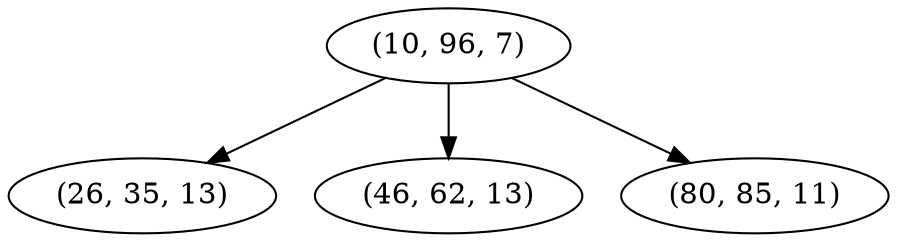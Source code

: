digraph tree {
    "(10, 96, 7)";
    "(26, 35, 13)";
    "(46, 62, 13)";
    "(80, 85, 11)";
    "(10, 96, 7)" -> "(26, 35, 13)";
    "(10, 96, 7)" -> "(46, 62, 13)";
    "(10, 96, 7)" -> "(80, 85, 11)";
}
